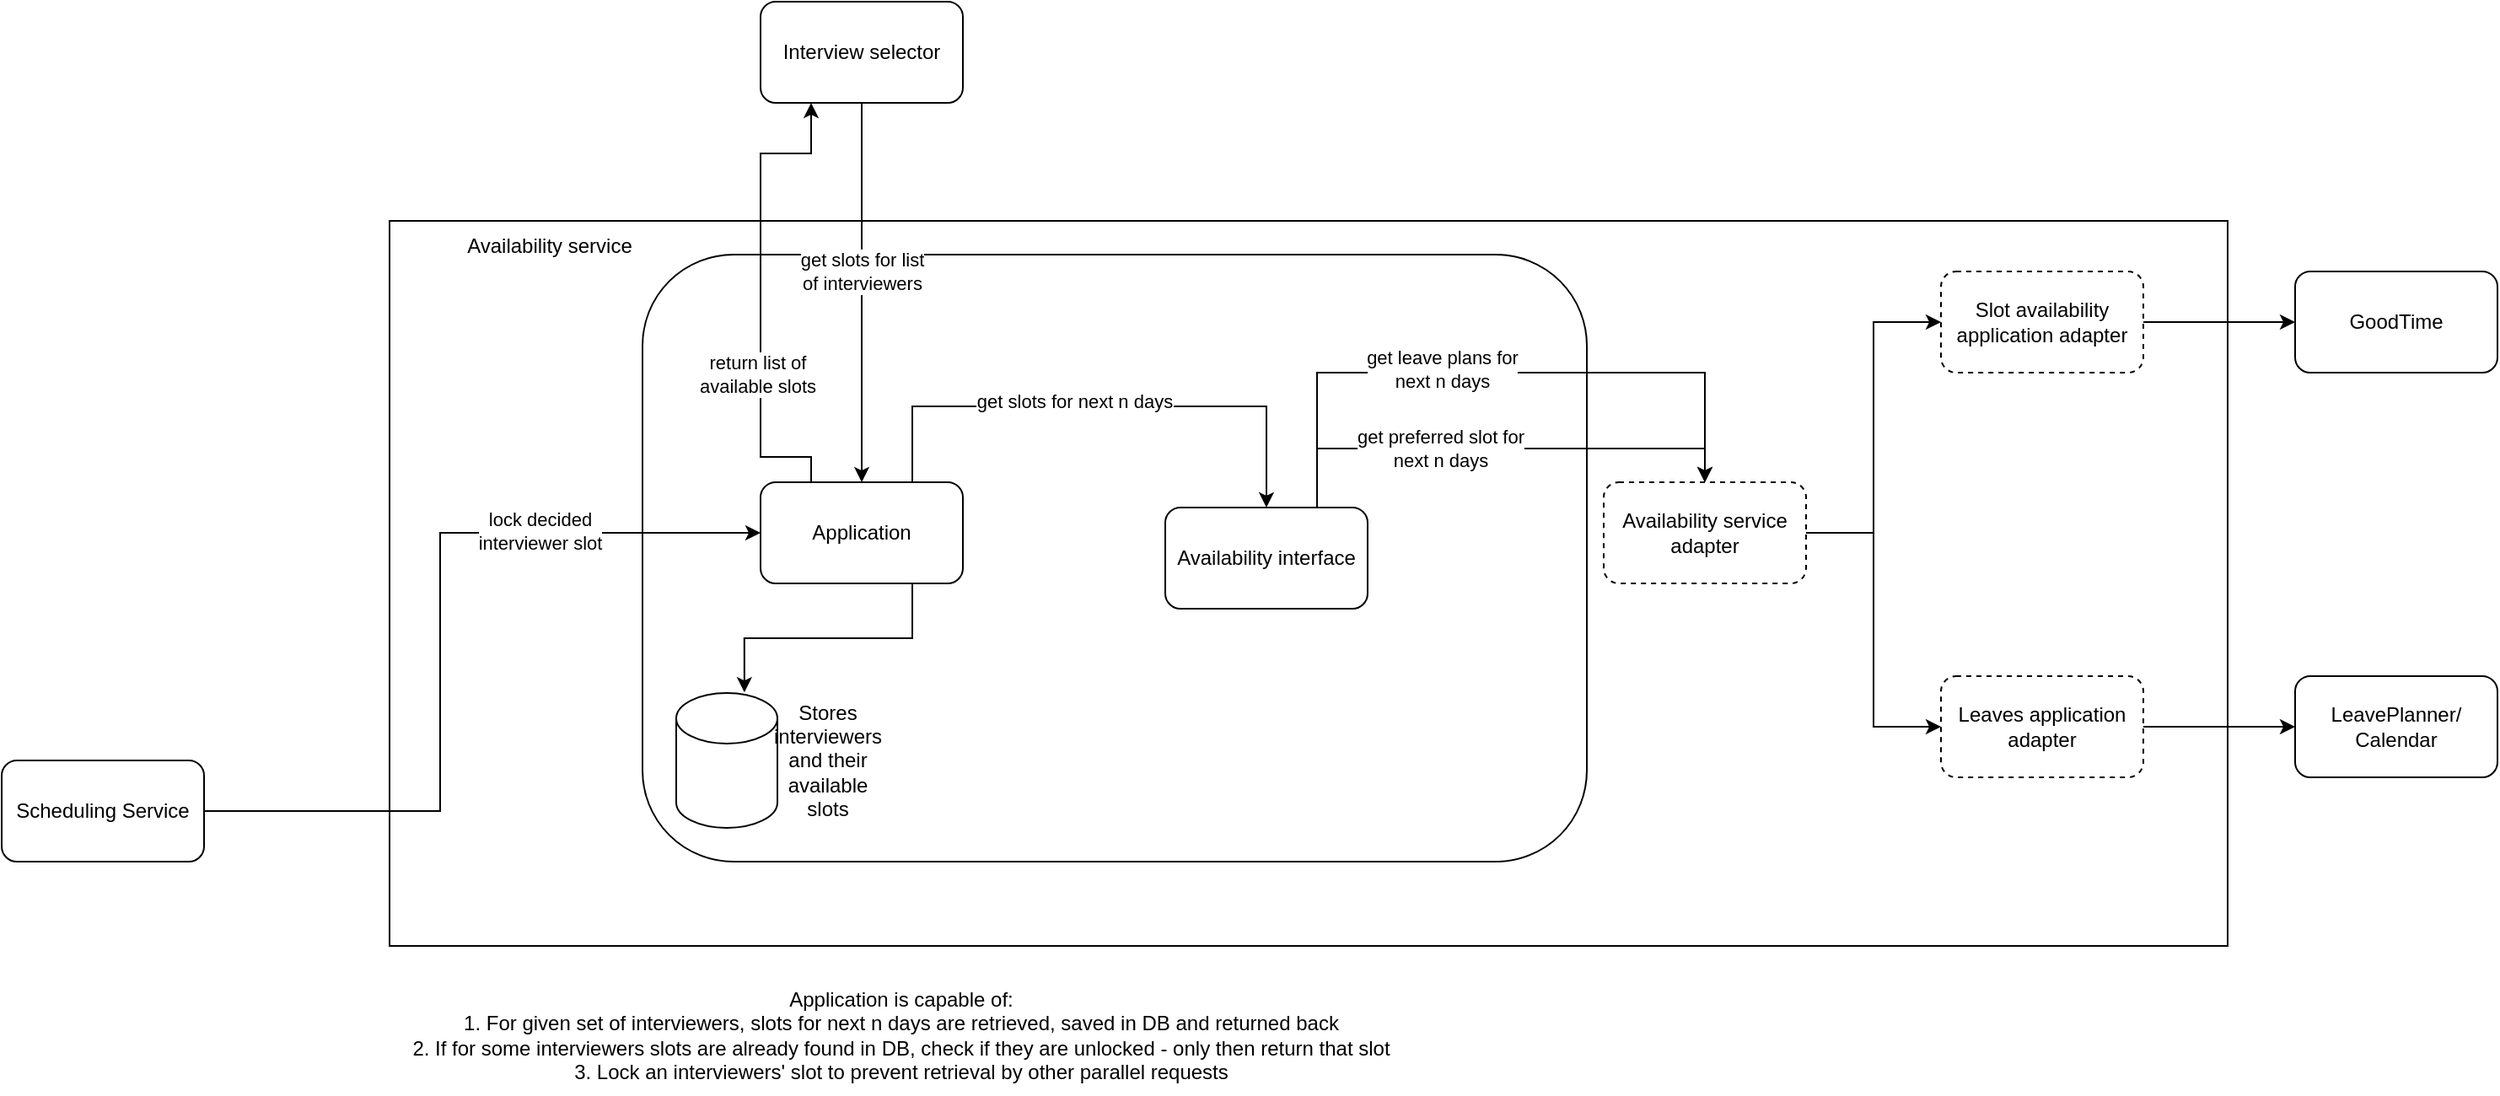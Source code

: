 <mxfile version="26.1.1">
  <diagram name="Page-1" id="9H05neVimTmSRMchl60z">
    <mxGraphModel dx="2601" dy="1049" grid="1" gridSize="10" guides="1" tooltips="1" connect="1" arrows="1" fold="1" page="1" pageScale="1" pageWidth="827" pageHeight="1169" math="0" shadow="0">
      <root>
        <mxCell id="0" />
        <mxCell id="1" parent="0" />
        <mxCell id="NXVQfaaovagoxvDleOKi-1" value="" style="rounded=0;whiteSpace=wrap;html=1;" vertex="1" parent="1">
          <mxGeometry x="110" y="180" width="1090" height="430" as="geometry" />
        </mxCell>
        <mxCell id="NXVQfaaovagoxvDleOKi-6" value="" style="rounded=1;whiteSpace=wrap;html=1;" vertex="1" parent="1">
          <mxGeometry x="260" y="200" width="560" height="360" as="geometry" />
        </mxCell>
        <mxCell id="NXVQfaaovagoxvDleOKi-18" style="edgeStyle=orthogonalEdgeStyle;rounded=0;orthogonalLoop=1;jettySize=auto;html=1;exitX=0.5;exitY=1;exitDx=0;exitDy=0;" edge="1" parent="1" source="NXVQfaaovagoxvDleOKi-2" target="NXVQfaaovagoxvDleOKi-15">
          <mxGeometry relative="1" as="geometry" />
        </mxCell>
        <mxCell id="NXVQfaaovagoxvDleOKi-19" value="get slots for list&lt;div&gt;of interviewers&lt;/div&gt;" style="edgeLabel;html=1;align=center;verticalAlign=middle;resizable=0;points=[];" vertex="1" connectable="0" parent="NXVQfaaovagoxvDleOKi-18">
          <mxGeometry x="0.012" relative="1" as="geometry">
            <mxPoint y="-14" as="offset" />
          </mxGeometry>
        </mxCell>
        <mxCell id="NXVQfaaovagoxvDleOKi-2" value="Interview selector" style="rounded=1;whiteSpace=wrap;html=1;" vertex="1" parent="1">
          <mxGeometry x="330" y="50" width="120" height="60" as="geometry" />
        </mxCell>
        <mxCell id="NXVQfaaovagoxvDleOKi-3" value="GoodTime" style="rounded=1;whiteSpace=wrap;html=1;" vertex="1" parent="1">
          <mxGeometry x="1240" y="210" width="120" height="60" as="geometry" />
        </mxCell>
        <mxCell id="NXVQfaaovagoxvDleOKi-4" value="LeavePlanner/&lt;div&gt;Calendar&lt;/div&gt;" style="rounded=1;whiteSpace=wrap;html=1;" vertex="1" parent="1">
          <mxGeometry x="1240" y="450" width="120" height="60" as="geometry" />
        </mxCell>
        <mxCell id="NXVQfaaovagoxvDleOKi-44" style="edgeStyle=orthogonalEdgeStyle;rounded=0;orthogonalLoop=1;jettySize=auto;html=1;exitX=1;exitY=0.5;exitDx=0;exitDy=0;entryX=0;entryY=0.5;entryDx=0;entryDy=0;" edge="1" parent="1" source="NXVQfaaovagoxvDleOKi-5" target="NXVQfaaovagoxvDleOKi-15">
          <mxGeometry relative="1" as="geometry">
            <Array as="points">
              <mxPoint x="140" y="530" />
              <mxPoint x="140" y="365" />
            </Array>
          </mxGeometry>
        </mxCell>
        <mxCell id="NXVQfaaovagoxvDleOKi-45" value="lock decided&lt;div&gt;interviewer&amp;nbsp;&lt;span style=&quot;background-color: light-dark(#ffffff, var(--ge-dark-color, #121212)); color: light-dark(rgb(0, 0, 0), rgb(255, 255, 255));&quot;&gt;slot&lt;/span&gt;&lt;/div&gt;" style="edgeLabel;html=1;align=center;verticalAlign=middle;resizable=0;points=[];" vertex="1" connectable="0" parent="NXVQfaaovagoxvDleOKi-44">
          <mxGeometry x="0.471" y="1" relative="1" as="geometry">
            <mxPoint as="offset" />
          </mxGeometry>
        </mxCell>
        <mxCell id="NXVQfaaovagoxvDleOKi-5" value="Scheduling Service" style="rounded=1;whiteSpace=wrap;html=1;" vertex="1" parent="1">
          <mxGeometry x="-120" y="500" width="120" height="60" as="geometry" />
        </mxCell>
        <mxCell id="NXVQfaaovagoxvDleOKi-9" style="edgeStyle=orthogonalEdgeStyle;rounded=0;orthogonalLoop=1;jettySize=auto;html=1;entryX=0;entryY=0.5;entryDx=0;entryDy=0;" edge="1" parent="1" target="NXVQfaaovagoxvDleOKi-8">
          <mxGeometry relative="1" as="geometry">
            <mxPoint x="990" y="365" as="sourcePoint" />
            <Array as="points">
              <mxPoint x="990" y="365" />
              <mxPoint x="990" y="240" />
            </Array>
          </mxGeometry>
        </mxCell>
        <mxCell id="NXVQfaaovagoxvDleOKi-12" style="edgeStyle=orthogonalEdgeStyle;rounded=0;orthogonalLoop=1;jettySize=auto;html=1;exitX=1;exitY=0.5;exitDx=0;exitDy=0;entryX=0;entryY=0.5;entryDx=0;entryDy=0;" edge="1" parent="1" source="NXVQfaaovagoxvDleOKi-22" target="NXVQfaaovagoxvDleOKi-11">
          <mxGeometry relative="1" as="geometry">
            <Array as="points">
              <mxPoint x="930" y="365" />
              <mxPoint x="990" y="365" />
              <mxPoint x="990" y="480" />
            </Array>
          </mxGeometry>
        </mxCell>
        <mxCell id="NXVQfaaovagoxvDleOKi-31" style="edgeStyle=orthogonalEdgeStyle;rounded=0;orthogonalLoop=1;jettySize=auto;html=1;exitX=0.75;exitY=0;exitDx=0;exitDy=0;entryX=0.5;entryY=0;entryDx=0;entryDy=0;" edge="1" parent="1" source="NXVQfaaovagoxvDleOKi-7" target="NXVQfaaovagoxvDleOKi-22">
          <mxGeometry relative="1" as="geometry" />
        </mxCell>
        <mxCell id="NXVQfaaovagoxvDleOKi-32" value="&lt;span style=&quot;color: rgba(0, 0, 0, 0); font-family: monospace; font-size: 0px; text-align: start; background-color: rgb(251, 251, 251);&quot;&gt;%3CmxGraphModel%3E%3Croot%3E%3CmxCell%20id%3D%220%22%2F%3E%3CmxCell%20id%3D%221%22%20parent%3D%220%22%2F%3E%3CmxCell%20id%3D%222%22%20style%3D%22edgeStyle%3DorthogonalEdgeStyle%3Brounded%3D0%3BorthogonalLoop%3D1%3BjettySize%3Dauto%3Bhtml%3D1%3BexitX%3D1%3BexitY%3D0.5%3BexitDx%3D0%3BexitDy%3D0%3BentryX%3D0%3BentryY%3D0.5%3BentryDx%3D0%3BentryDy%3D0%3B%22%20edge%3D%221%22%20parent%3D%221%22%3E%3CmxGeometry%20relative%3D%221%22%20as%3D%22geometry%22%3E%3CmxPoint%20x%3D%22750%22%20y%3D%22365%22%20as%3D%22sourcePoint%22%2F%3E%3CmxPoint%20x%3D%22830%22%20y%3D%22365%22%20as%3D%22targetPoint%22%2F%3E%3C%2FmxGeometry%3E%3C%2FmxCell%3E%3C%2Froot%3E%3C%2FmxGraphModel%3E&lt;/span&gt;&lt;span style=&quot;color: rgba(0, 0, 0, 0); font-family: monospace; font-size: 0px; text-align: start; background-color: rgb(251, 251, 251);&quot;&gt;%3CmxGraphModel%3E%3Croot%3E%3CmxCell%20id%3D%220%22%2F%3E%3CmxCell%20id%3D%221%22%20parent%3D%220%22%2F%3E%3CmxCell%20id%3D%222%22%20style%3D%22edgeStyle%3DorthogonalEdgeStyle%3Brounded%3D0%3BorthogonalLoop%3D1%3BjettySize%3Dauto%3Bhtml%3D1%3BexitX%3D1%3BexitY%3D0.5%3BexitDx%3D0%3BexitDy%3D0%3BentryX%3D0%3BentryY%3D0.5%3BentryDx%3D0%3BentryDy%3D0%3B%22%20edge%3D%221%22%20parent%3D%221%22%3E%3CmxGeometry%20relative%3D%221%22%20as%3D%22geometry%22%3E%3CmxPoint%20x%3D%22750%22%20y%3D%22365%22%20as%3D%22sourcePoint%22%2F%3E%3CmxPoint%20x%3D%22830%22%20y%3D%22365%22%20as%3D%22targetPoint%22%2F%3E%3C%2FmxGeometry%3E%3C%2FmxCell%3E%3C%2Froot%3E%3C%2FmxGraphModel%3&lt;/span&gt;" style="edgeLabel;html=1;align=center;verticalAlign=middle;resizable=0;points=[];" vertex="1" connectable="0" parent="NXVQfaaovagoxvDleOKi-31">
          <mxGeometry x="-0.298" y="1" relative="1" as="geometry">
            <mxPoint as="offset" />
          </mxGeometry>
        </mxCell>
        <mxCell id="NXVQfaaovagoxvDleOKi-33" value="get preferred slot for&lt;div&gt;next&amp;nbsp;&lt;span style=&quot;background-color: light-dark(#ffffff, var(--ge-dark-color, #121212)); color: light-dark(rgb(0, 0, 0), rgb(255, 255, 255));&quot;&gt;n days&lt;/span&gt;&lt;/div&gt;" style="edgeLabel;html=1;align=center;verticalAlign=middle;resizable=0;points=[];" vertex="1" connectable="0" parent="NXVQfaaovagoxvDleOKi-31">
          <mxGeometry x="-0.245" relative="1" as="geometry">
            <mxPoint as="offset" />
          </mxGeometry>
        </mxCell>
        <mxCell id="NXVQfaaovagoxvDleOKi-34" style="edgeStyle=orthogonalEdgeStyle;rounded=0;orthogonalLoop=1;jettySize=auto;html=1;exitX=0.75;exitY=0;exitDx=0;exitDy=0;entryX=0.5;entryY=0;entryDx=0;entryDy=0;" edge="1" parent="1" source="NXVQfaaovagoxvDleOKi-7" target="NXVQfaaovagoxvDleOKi-22">
          <mxGeometry relative="1" as="geometry">
            <Array as="points">
              <mxPoint x="660" y="270" />
              <mxPoint x="890" y="270" />
            </Array>
          </mxGeometry>
        </mxCell>
        <mxCell id="NXVQfaaovagoxvDleOKi-35" value="get leave plans for&lt;div&gt;next n days&lt;/div&gt;" style="edgeLabel;html=1;align=center;verticalAlign=middle;resizable=0;points=[];" vertex="1" connectable="0" parent="NXVQfaaovagoxvDleOKi-34">
          <mxGeometry x="-0.182" y="2" relative="1" as="geometry">
            <mxPoint as="offset" />
          </mxGeometry>
        </mxCell>
        <mxCell id="NXVQfaaovagoxvDleOKi-7" value="Availability interface" style="rounded=1;whiteSpace=wrap;html=1;" vertex="1" parent="1">
          <mxGeometry x="570" y="350" width="120" height="60" as="geometry" />
        </mxCell>
        <mxCell id="NXVQfaaovagoxvDleOKi-36" style="edgeStyle=orthogonalEdgeStyle;rounded=0;orthogonalLoop=1;jettySize=auto;html=1;exitX=1;exitY=0.5;exitDx=0;exitDy=0;entryX=0;entryY=0.5;entryDx=0;entryDy=0;" edge="1" parent="1" source="NXVQfaaovagoxvDleOKi-8" target="NXVQfaaovagoxvDleOKi-3">
          <mxGeometry relative="1" as="geometry" />
        </mxCell>
        <mxCell id="NXVQfaaovagoxvDleOKi-8" value="Slot availability application adapter" style="rounded=1;whiteSpace=wrap;html=1;dashed=1;" vertex="1" parent="1">
          <mxGeometry x="1030" y="210" width="120" height="60" as="geometry" />
        </mxCell>
        <mxCell id="NXVQfaaovagoxvDleOKi-37" style="edgeStyle=orthogonalEdgeStyle;rounded=0;orthogonalLoop=1;jettySize=auto;html=1;exitX=1;exitY=0.5;exitDx=0;exitDy=0;entryX=0;entryY=0.5;entryDx=0;entryDy=0;" edge="1" parent="1" source="NXVQfaaovagoxvDleOKi-11" target="NXVQfaaovagoxvDleOKi-4">
          <mxGeometry relative="1" as="geometry" />
        </mxCell>
        <mxCell id="NXVQfaaovagoxvDleOKi-11" value="Leaves application adapter" style="rounded=1;whiteSpace=wrap;html=1;dashed=1;" vertex="1" parent="1">
          <mxGeometry x="1030" y="450" width="120" height="60" as="geometry" />
        </mxCell>
        <mxCell id="NXVQfaaovagoxvDleOKi-14" value="Availability service" style="text;html=1;align=center;verticalAlign=middle;whiteSpace=wrap;rounded=0;" vertex="1" parent="1">
          <mxGeometry x="140" y="180" width="130" height="30" as="geometry" />
        </mxCell>
        <mxCell id="NXVQfaaovagoxvDleOKi-15" value="Application" style="rounded=1;whiteSpace=wrap;html=1;" vertex="1" parent="1">
          <mxGeometry x="330" y="335" width="120" height="60" as="geometry" />
        </mxCell>
        <mxCell id="NXVQfaaovagoxvDleOKi-22" value="Availability service adapter" style="rounded=1;whiteSpace=wrap;html=1;dashed=1;" vertex="1" parent="1">
          <mxGeometry x="830" y="335" width="120" height="60" as="geometry" />
        </mxCell>
        <mxCell id="NXVQfaaovagoxvDleOKi-26" style="edgeStyle=orthogonalEdgeStyle;rounded=0;orthogonalLoop=1;jettySize=auto;html=1;exitX=0.75;exitY=0;exitDx=0;exitDy=0;entryX=0.5;entryY=0;entryDx=0;entryDy=0;" edge="1" parent="1" source="NXVQfaaovagoxvDleOKi-15" target="NXVQfaaovagoxvDleOKi-7">
          <mxGeometry relative="1" as="geometry">
            <mxPoint x="720" y="330" as="targetPoint" />
            <Array as="points">
              <mxPoint x="420" y="290" />
              <mxPoint x="630" y="290" />
            </Array>
          </mxGeometry>
        </mxCell>
        <mxCell id="NXVQfaaovagoxvDleOKi-27" value="get slots for next n days" style="edgeLabel;html=1;align=center;verticalAlign=middle;resizable=0;points=[];" vertex="1" connectable="0" parent="NXVQfaaovagoxvDleOKi-26">
          <mxGeometry x="0.187" y="3" relative="1" as="geometry">
            <mxPoint x="-46" as="offset" />
          </mxGeometry>
        </mxCell>
        <mxCell id="NXVQfaaovagoxvDleOKi-29" style="edgeStyle=orthogonalEdgeStyle;rounded=0;orthogonalLoop=1;jettySize=auto;html=1;exitX=0.25;exitY=0;exitDx=0;exitDy=0;entryX=0.25;entryY=1;entryDx=0;entryDy=0;" edge="1" parent="1" source="NXVQfaaovagoxvDleOKi-15" target="NXVQfaaovagoxvDleOKi-2">
          <mxGeometry relative="1" as="geometry">
            <Array as="points">
              <mxPoint x="360" y="320" />
              <mxPoint x="330" y="320" />
              <mxPoint x="330" y="140" />
              <mxPoint x="360" y="140" />
            </Array>
          </mxGeometry>
        </mxCell>
        <mxCell id="NXVQfaaovagoxvDleOKi-30" value="return list of&lt;div&gt;available slots&lt;/div&gt;" style="edgeLabel;html=1;align=center;verticalAlign=middle;resizable=0;points=[];" vertex="1" connectable="0" parent="NXVQfaaovagoxvDleOKi-29">
          <mxGeometry x="-0.337" y="2" relative="1" as="geometry">
            <mxPoint as="offset" />
          </mxGeometry>
        </mxCell>
        <mxCell id="NXVQfaaovagoxvDleOKi-41" value="" style="shape=cylinder3;whiteSpace=wrap;html=1;boundedLbl=1;backgroundOutline=1;size=15;" vertex="1" parent="1">
          <mxGeometry x="280" y="460" width="60" height="80" as="geometry" />
        </mxCell>
        <mxCell id="NXVQfaaovagoxvDleOKi-42" value="Stores interviewers and their available slots" style="text;html=1;align=center;verticalAlign=middle;whiteSpace=wrap;rounded=0;" vertex="1" parent="1">
          <mxGeometry x="340" y="485" width="60" height="30" as="geometry" />
        </mxCell>
        <mxCell id="NXVQfaaovagoxvDleOKi-43" style="edgeStyle=orthogonalEdgeStyle;rounded=0;orthogonalLoop=1;jettySize=auto;html=1;exitX=0.75;exitY=1;exitDx=0;exitDy=0;entryX=0.674;entryY=-0.005;entryDx=0;entryDy=0;entryPerimeter=0;" edge="1" parent="1" source="NXVQfaaovagoxvDleOKi-15" target="NXVQfaaovagoxvDleOKi-41">
          <mxGeometry relative="1" as="geometry" />
        </mxCell>
        <mxCell id="NXVQfaaovagoxvDleOKi-46" value="Application is capable of:&lt;div&gt;1. For given set of interviewers, slots for next n days are retrieved, saved in DB and returned back&lt;/div&gt;&lt;div&gt;2. If for some interviewers slots are already found in DB, check if they are unlocked - only then return that slot&lt;/div&gt;&lt;div&gt;3. Lock an interviewers&#39; slot to prevent retrieval by other parallel requests&lt;/div&gt;" style="text;html=1;align=center;verticalAlign=middle;resizable=0;points=[];autosize=1;strokeColor=none;fillColor=none;" vertex="1" parent="1">
          <mxGeometry x="113" y="628" width="600" height="70" as="geometry" />
        </mxCell>
      </root>
    </mxGraphModel>
  </diagram>
</mxfile>
